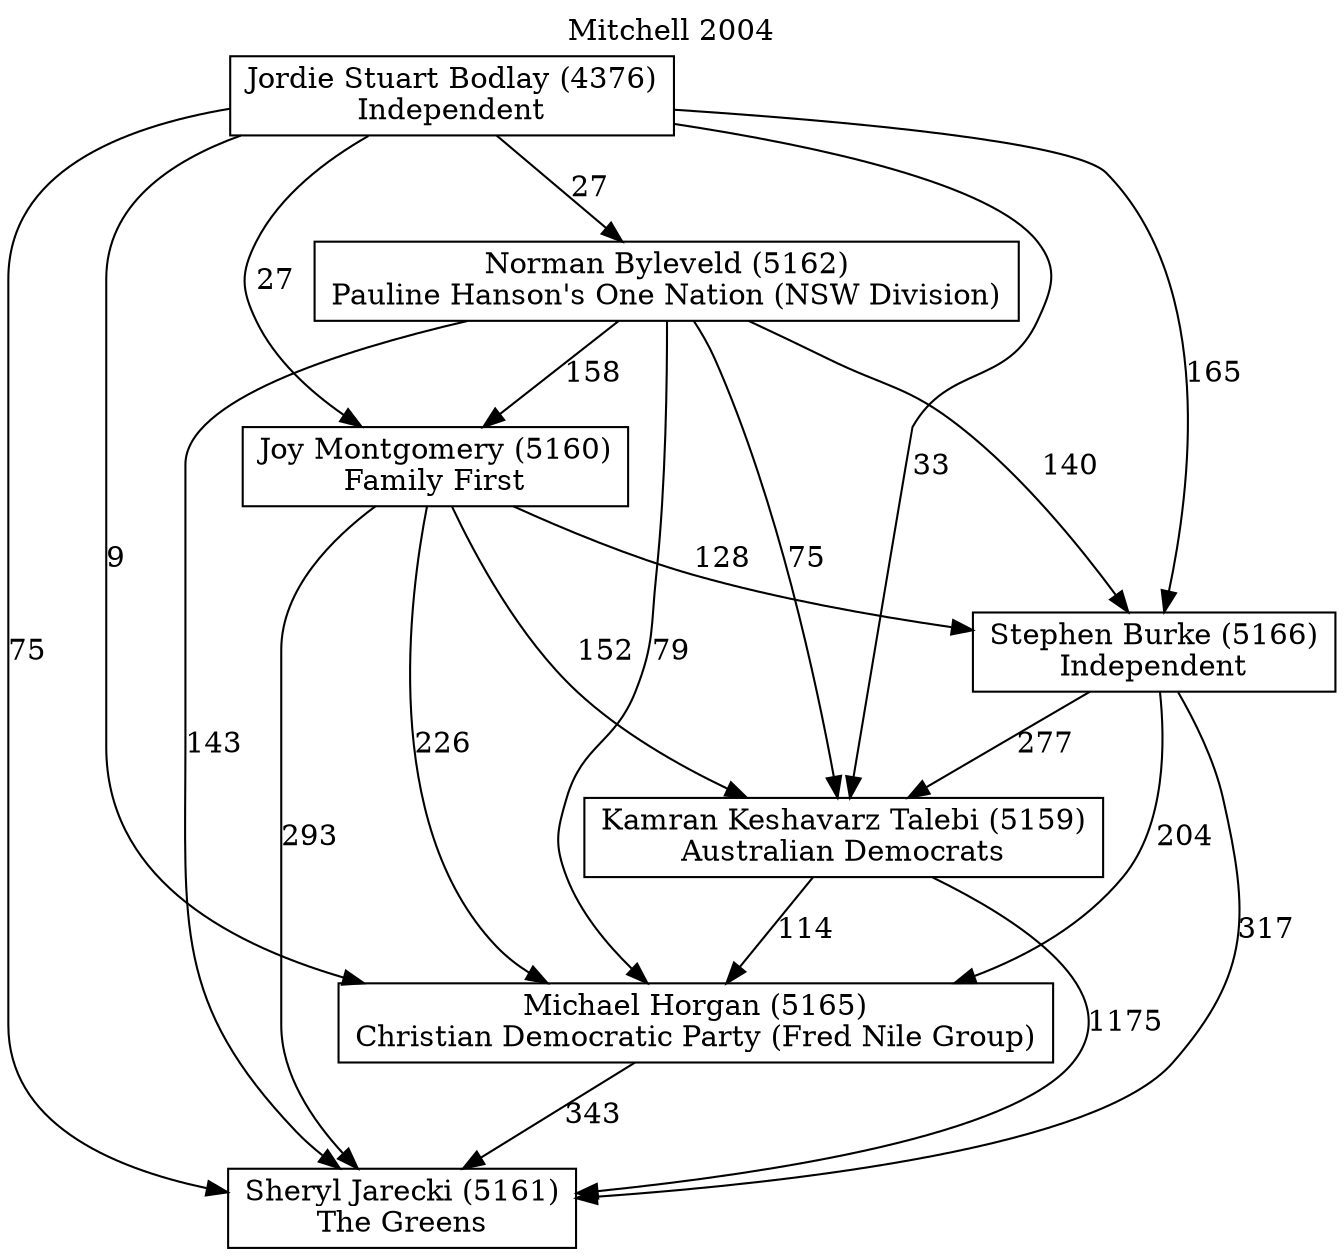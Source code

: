 // House preference flow
digraph "Sheryl Jarecki (5161)_Mitchell_2004" {
	graph [label="Mitchell 2004" labelloc=t mclimit=10]
	node [shape=box]
	"Sheryl Jarecki (5161)" [label="Sheryl Jarecki (5161)
The Greens"]
	"Michael Horgan (5165)" [label="Michael Horgan (5165)
Christian Democratic Party (Fred Nile Group)"]
	"Kamran Keshavarz Talebi (5159)" [label="Kamran Keshavarz Talebi (5159)
Australian Democrats"]
	"Stephen Burke (5166)" [label="Stephen Burke (5166)
Independent"]
	"Joy Montgomery (5160)" [label="Joy Montgomery (5160)
Family First"]
	"Norman Byleveld (5162)" [label="Norman Byleveld (5162)
Pauline Hanson's One Nation (NSW Division)"]
	"Jordie Stuart Bodlay (4376)" [label="Jordie Stuart Bodlay (4376)
Independent"]
	"Sheryl Jarecki (5161)" [label="Sheryl Jarecki (5161)
The Greens"]
	"Kamran Keshavarz Talebi (5159)" [label="Kamran Keshavarz Talebi (5159)
Australian Democrats"]
	"Stephen Burke (5166)" [label="Stephen Burke (5166)
Independent"]
	"Joy Montgomery (5160)" [label="Joy Montgomery (5160)
Family First"]
	"Norman Byleveld (5162)" [label="Norman Byleveld (5162)
Pauline Hanson's One Nation (NSW Division)"]
	"Jordie Stuart Bodlay (4376)" [label="Jordie Stuart Bodlay (4376)
Independent"]
	"Sheryl Jarecki (5161)" [label="Sheryl Jarecki (5161)
The Greens"]
	"Stephen Burke (5166)" [label="Stephen Burke (5166)
Independent"]
	"Joy Montgomery (5160)" [label="Joy Montgomery (5160)
Family First"]
	"Norman Byleveld (5162)" [label="Norman Byleveld (5162)
Pauline Hanson's One Nation (NSW Division)"]
	"Jordie Stuart Bodlay (4376)" [label="Jordie Stuart Bodlay (4376)
Independent"]
	"Sheryl Jarecki (5161)" [label="Sheryl Jarecki (5161)
The Greens"]
	"Joy Montgomery (5160)" [label="Joy Montgomery (5160)
Family First"]
	"Norman Byleveld (5162)" [label="Norman Byleveld (5162)
Pauline Hanson's One Nation (NSW Division)"]
	"Jordie Stuart Bodlay (4376)" [label="Jordie Stuart Bodlay (4376)
Independent"]
	"Sheryl Jarecki (5161)" [label="Sheryl Jarecki (5161)
The Greens"]
	"Norman Byleveld (5162)" [label="Norman Byleveld (5162)
Pauline Hanson's One Nation (NSW Division)"]
	"Jordie Stuart Bodlay (4376)" [label="Jordie Stuart Bodlay (4376)
Independent"]
	"Sheryl Jarecki (5161)" [label="Sheryl Jarecki (5161)
The Greens"]
	"Jordie Stuart Bodlay (4376)" [label="Jordie Stuart Bodlay (4376)
Independent"]
	"Jordie Stuart Bodlay (4376)" [label="Jordie Stuart Bodlay (4376)
Independent"]
	"Norman Byleveld (5162)" [label="Norman Byleveld (5162)
Pauline Hanson's One Nation (NSW Division)"]
	"Jordie Stuart Bodlay (4376)" [label="Jordie Stuart Bodlay (4376)
Independent"]
	"Jordie Stuart Bodlay (4376)" [label="Jordie Stuart Bodlay (4376)
Independent"]
	"Joy Montgomery (5160)" [label="Joy Montgomery (5160)
Family First"]
	"Norman Byleveld (5162)" [label="Norman Byleveld (5162)
Pauline Hanson's One Nation (NSW Division)"]
	"Jordie Stuart Bodlay (4376)" [label="Jordie Stuart Bodlay (4376)
Independent"]
	"Joy Montgomery (5160)" [label="Joy Montgomery (5160)
Family First"]
	"Jordie Stuart Bodlay (4376)" [label="Jordie Stuart Bodlay (4376)
Independent"]
	"Jordie Stuart Bodlay (4376)" [label="Jordie Stuart Bodlay (4376)
Independent"]
	"Norman Byleveld (5162)" [label="Norman Byleveld (5162)
Pauline Hanson's One Nation (NSW Division)"]
	"Jordie Stuart Bodlay (4376)" [label="Jordie Stuart Bodlay (4376)
Independent"]
	"Jordie Stuart Bodlay (4376)" [label="Jordie Stuart Bodlay (4376)
Independent"]
	"Stephen Burke (5166)" [label="Stephen Burke (5166)
Independent"]
	"Joy Montgomery (5160)" [label="Joy Montgomery (5160)
Family First"]
	"Norman Byleveld (5162)" [label="Norman Byleveld (5162)
Pauline Hanson's One Nation (NSW Division)"]
	"Jordie Stuart Bodlay (4376)" [label="Jordie Stuart Bodlay (4376)
Independent"]
	"Stephen Burke (5166)" [label="Stephen Burke (5166)
Independent"]
	"Norman Byleveld (5162)" [label="Norman Byleveld (5162)
Pauline Hanson's One Nation (NSW Division)"]
	"Jordie Stuart Bodlay (4376)" [label="Jordie Stuart Bodlay (4376)
Independent"]
	"Stephen Burke (5166)" [label="Stephen Burke (5166)
Independent"]
	"Jordie Stuart Bodlay (4376)" [label="Jordie Stuart Bodlay (4376)
Independent"]
	"Jordie Stuart Bodlay (4376)" [label="Jordie Stuart Bodlay (4376)
Independent"]
	"Norman Byleveld (5162)" [label="Norman Byleveld (5162)
Pauline Hanson's One Nation (NSW Division)"]
	"Jordie Stuart Bodlay (4376)" [label="Jordie Stuart Bodlay (4376)
Independent"]
	"Jordie Stuart Bodlay (4376)" [label="Jordie Stuart Bodlay (4376)
Independent"]
	"Joy Montgomery (5160)" [label="Joy Montgomery (5160)
Family First"]
	"Norman Byleveld (5162)" [label="Norman Byleveld (5162)
Pauline Hanson's One Nation (NSW Division)"]
	"Jordie Stuart Bodlay (4376)" [label="Jordie Stuart Bodlay (4376)
Independent"]
	"Joy Montgomery (5160)" [label="Joy Montgomery (5160)
Family First"]
	"Jordie Stuart Bodlay (4376)" [label="Jordie Stuart Bodlay (4376)
Independent"]
	"Jordie Stuart Bodlay (4376)" [label="Jordie Stuart Bodlay (4376)
Independent"]
	"Norman Byleveld (5162)" [label="Norman Byleveld (5162)
Pauline Hanson's One Nation (NSW Division)"]
	"Jordie Stuart Bodlay (4376)" [label="Jordie Stuart Bodlay (4376)
Independent"]
	"Jordie Stuart Bodlay (4376)" [label="Jordie Stuart Bodlay (4376)
Independent"]
	"Kamran Keshavarz Talebi (5159)" [label="Kamran Keshavarz Talebi (5159)
Australian Democrats"]
	"Stephen Burke (5166)" [label="Stephen Burke (5166)
Independent"]
	"Joy Montgomery (5160)" [label="Joy Montgomery (5160)
Family First"]
	"Norman Byleveld (5162)" [label="Norman Byleveld (5162)
Pauline Hanson's One Nation (NSW Division)"]
	"Jordie Stuart Bodlay (4376)" [label="Jordie Stuart Bodlay (4376)
Independent"]
	"Kamran Keshavarz Talebi (5159)" [label="Kamran Keshavarz Talebi (5159)
Australian Democrats"]
	"Joy Montgomery (5160)" [label="Joy Montgomery (5160)
Family First"]
	"Norman Byleveld (5162)" [label="Norman Byleveld (5162)
Pauline Hanson's One Nation (NSW Division)"]
	"Jordie Stuart Bodlay (4376)" [label="Jordie Stuart Bodlay (4376)
Independent"]
	"Kamran Keshavarz Talebi (5159)" [label="Kamran Keshavarz Talebi (5159)
Australian Democrats"]
	"Norman Byleveld (5162)" [label="Norman Byleveld (5162)
Pauline Hanson's One Nation (NSW Division)"]
	"Jordie Stuart Bodlay (4376)" [label="Jordie Stuart Bodlay (4376)
Independent"]
	"Kamran Keshavarz Talebi (5159)" [label="Kamran Keshavarz Talebi (5159)
Australian Democrats"]
	"Jordie Stuart Bodlay (4376)" [label="Jordie Stuart Bodlay (4376)
Independent"]
	"Jordie Stuart Bodlay (4376)" [label="Jordie Stuart Bodlay (4376)
Independent"]
	"Norman Byleveld (5162)" [label="Norman Byleveld (5162)
Pauline Hanson's One Nation (NSW Division)"]
	"Jordie Stuart Bodlay (4376)" [label="Jordie Stuart Bodlay (4376)
Independent"]
	"Jordie Stuart Bodlay (4376)" [label="Jordie Stuart Bodlay (4376)
Independent"]
	"Joy Montgomery (5160)" [label="Joy Montgomery (5160)
Family First"]
	"Norman Byleveld (5162)" [label="Norman Byleveld (5162)
Pauline Hanson's One Nation (NSW Division)"]
	"Jordie Stuart Bodlay (4376)" [label="Jordie Stuart Bodlay (4376)
Independent"]
	"Joy Montgomery (5160)" [label="Joy Montgomery (5160)
Family First"]
	"Jordie Stuart Bodlay (4376)" [label="Jordie Stuart Bodlay (4376)
Independent"]
	"Jordie Stuart Bodlay (4376)" [label="Jordie Stuart Bodlay (4376)
Independent"]
	"Norman Byleveld (5162)" [label="Norman Byleveld (5162)
Pauline Hanson's One Nation (NSW Division)"]
	"Jordie Stuart Bodlay (4376)" [label="Jordie Stuart Bodlay (4376)
Independent"]
	"Jordie Stuart Bodlay (4376)" [label="Jordie Stuart Bodlay (4376)
Independent"]
	"Stephen Burke (5166)" [label="Stephen Burke (5166)
Independent"]
	"Joy Montgomery (5160)" [label="Joy Montgomery (5160)
Family First"]
	"Norman Byleveld (5162)" [label="Norman Byleveld (5162)
Pauline Hanson's One Nation (NSW Division)"]
	"Jordie Stuart Bodlay (4376)" [label="Jordie Stuart Bodlay (4376)
Independent"]
	"Stephen Burke (5166)" [label="Stephen Burke (5166)
Independent"]
	"Norman Byleveld (5162)" [label="Norman Byleveld (5162)
Pauline Hanson's One Nation (NSW Division)"]
	"Jordie Stuart Bodlay (4376)" [label="Jordie Stuart Bodlay (4376)
Independent"]
	"Stephen Burke (5166)" [label="Stephen Burke (5166)
Independent"]
	"Jordie Stuart Bodlay (4376)" [label="Jordie Stuart Bodlay (4376)
Independent"]
	"Jordie Stuart Bodlay (4376)" [label="Jordie Stuart Bodlay (4376)
Independent"]
	"Norman Byleveld (5162)" [label="Norman Byleveld (5162)
Pauline Hanson's One Nation (NSW Division)"]
	"Jordie Stuart Bodlay (4376)" [label="Jordie Stuart Bodlay (4376)
Independent"]
	"Jordie Stuart Bodlay (4376)" [label="Jordie Stuart Bodlay (4376)
Independent"]
	"Joy Montgomery (5160)" [label="Joy Montgomery (5160)
Family First"]
	"Norman Byleveld (5162)" [label="Norman Byleveld (5162)
Pauline Hanson's One Nation (NSW Division)"]
	"Jordie Stuart Bodlay (4376)" [label="Jordie Stuart Bodlay (4376)
Independent"]
	"Joy Montgomery (5160)" [label="Joy Montgomery (5160)
Family First"]
	"Jordie Stuart Bodlay (4376)" [label="Jordie Stuart Bodlay (4376)
Independent"]
	"Jordie Stuart Bodlay (4376)" [label="Jordie Stuart Bodlay (4376)
Independent"]
	"Norman Byleveld (5162)" [label="Norman Byleveld (5162)
Pauline Hanson's One Nation (NSW Division)"]
	"Jordie Stuart Bodlay (4376)" [label="Jordie Stuart Bodlay (4376)
Independent"]
	"Jordie Stuart Bodlay (4376)" [label="Jordie Stuart Bodlay (4376)
Independent"]
	"Michael Horgan (5165)" [label="Michael Horgan (5165)
Christian Democratic Party (Fred Nile Group)"]
	"Kamran Keshavarz Talebi (5159)" [label="Kamran Keshavarz Talebi (5159)
Australian Democrats"]
	"Stephen Burke (5166)" [label="Stephen Burke (5166)
Independent"]
	"Joy Montgomery (5160)" [label="Joy Montgomery (5160)
Family First"]
	"Norman Byleveld (5162)" [label="Norman Byleveld (5162)
Pauline Hanson's One Nation (NSW Division)"]
	"Jordie Stuart Bodlay (4376)" [label="Jordie Stuart Bodlay (4376)
Independent"]
	"Michael Horgan (5165)" [label="Michael Horgan (5165)
Christian Democratic Party (Fred Nile Group)"]
	"Stephen Burke (5166)" [label="Stephen Burke (5166)
Independent"]
	"Joy Montgomery (5160)" [label="Joy Montgomery (5160)
Family First"]
	"Norman Byleveld (5162)" [label="Norman Byleveld (5162)
Pauline Hanson's One Nation (NSW Division)"]
	"Jordie Stuart Bodlay (4376)" [label="Jordie Stuart Bodlay (4376)
Independent"]
	"Michael Horgan (5165)" [label="Michael Horgan (5165)
Christian Democratic Party (Fred Nile Group)"]
	"Joy Montgomery (5160)" [label="Joy Montgomery (5160)
Family First"]
	"Norman Byleveld (5162)" [label="Norman Byleveld (5162)
Pauline Hanson's One Nation (NSW Division)"]
	"Jordie Stuart Bodlay (4376)" [label="Jordie Stuart Bodlay (4376)
Independent"]
	"Michael Horgan (5165)" [label="Michael Horgan (5165)
Christian Democratic Party (Fred Nile Group)"]
	"Norman Byleveld (5162)" [label="Norman Byleveld (5162)
Pauline Hanson's One Nation (NSW Division)"]
	"Jordie Stuart Bodlay (4376)" [label="Jordie Stuart Bodlay (4376)
Independent"]
	"Michael Horgan (5165)" [label="Michael Horgan (5165)
Christian Democratic Party (Fred Nile Group)"]
	"Jordie Stuart Bodlay (4376)" [label="Jordie Stuart Bodlay (4376)
Independent"]
	"Jordie Stuart Bodlay (4376)" [label="Jordie Stuart Bodlay (4376)
Independent"]
	"Norman Byleveld (5162)" [label="Norman Byleveld (5162)
Pauline Hanson's One Nation (NSW Division)"]
	"Jordie Stuart Bodlay (4376)" [label="Jordie Stuart Bodlay (4376)
Independent"]
	"Jordie Stuart Bodlay (4376)" [label="Jordie Stuart Bodlay (4376)
Independent"]
	"Joy Montgomery (5160)" [label="Joy Montgomery (5160)
Family First"]
	"Norman Byleveld (5162)" [label="Norman Byleveld (5162)
Pauline Hanson's One Nation (NSW Division)"]
	"Jordie Stuart Bodlay (4376)" [label="Jordie Stuart Bodlay (4376)
Independent"]
	"Joy Montgomery (5160)" [label="Joy Montgomery (5160)
Family First"]
	"Jordie Stuart Bodlay (4376)" [label="Jordie Stuart Bodlay (4376)
Independent"]
	"Jordie Stuart Bodlay (4376)" [label="Jordie Stuart Bodlay (4376)
Independent"]
	"Norman Byleveld (5162)" [label="Norman Byleveld (5162)
Pauline Hanson's One Nation (NSW Division)"]
	"Jordie Stuart Bodlay (4376)" [label="Jordie Stuart Bodlay (4376)
Independent"]
	"Jordie Stuart Bodlay (4376)" [label="Jordie Stuart Bodlay (4376)
Independent"]
	"Stephen Burke (5166)" [label="Stephen Burke (5166)
Independent"]
	"Joy Montgomery (5160)" [label="Joy Montgomery (5160)
Family First"]
	"Norman Byleveld (5162)" [label="Norman Byleveld (5162)
Pauline Hanson's One Nation (NSW Division)"]
	"Jordie Stuart Bodlay (4376)" [label="Jordie Stuart Bodlay (4376)
Independent"]
	"Stephen Burke (5166)" [label="Stephen Burke (5166)
Independent"]
	"Norman Byleveld (5162)" [label="Norman Byleveld (5162)
Pauline Hanson's One Nation (NSW Division)"]
	"Jordie Stuart Bodlay (4376)" [label="Jordie Stuart Bodlay (4376)
Independent"]
	"Stephen Burke (5166)" [label="Stephen Burke (5166)
Independent"]
	"Jordie Stuart Bodlay (4376)" [label="Jordie Stuart Bodlay (4376)
Independent"]
	"Jordie Stuart Bodlay (4376)" [label="Jordie Stuart Bodlay (4376)
Independent"]
	"Norman Byleveld (5162)" [label="Norman Byleveld (5162)
Pauline Hanson's One Nation (NSW Division)"]
	"Jordie Stuart Bodlay (4376)" [label="Jordie Stuart Bodlay (4376)
Independent"]
	"Jordie Stuart Bodlay (4376)" [label="Jordie Stuart Bodlay (4376)
Independent"]
	"Joy Montgomery (5160)" [label="Joy Montgomery (5160)
Family First"]
	"Norman Byleveld (5162)" [label="Norman Byleveld (5162)
Pauline Hanson's One Nation (NSW Division)"]
	"Jordie Stuart Bodlay (4376)" [label="Jordie Stuart Bodlay (4376)
Independent"]
	"Joy Montgomery (5160)" [label="Joy Montgomery (5160)
Family First"]
	"Jordie Stuart Bodlay (4376)" [label="Jordie Stuart Bodlay (4376)
Independent"]
	"Jordie Stuart Bodlay (4376)" [label="Jordie Stuart Bodlay (4376)
Independent"]
	"Norman Byleveld (5162)" [label="Norman Byleveld (5162)
Pauline Hanson's One Nation (NSW Division)"]
	"Jordie Stuart Bodlay (4376)" [label="Jordie Stuart Bodlay (4376)
Independent"]
	"Jordie Stuart Bodlay (4376)" [label="Jordie Stuart Bodlay (4376)
Independent"]
	"Kamran Keshavarz Talebi (5159)" [label="Kamran Keshavarz Talebi (5159)
Australian Democrats"]
	"Stephen Burke (5166)" [label="Stephen Burke (5166)
Independent"]
	"Joy Montgomery (5160)" [label="Joy Montgomery (5160)
Family First"]
	"Norman Byleveld (5162)" [label="Norman Byleveld (5162)
Pauline Hanson's One Nation (NSW Division)"]
	"Jordie Stuart Bodlay (4376)" [label="Jordie Stuart Bodlay (4376)
Independent"]
	"Kamran Keshavarz Talebi (5159)" [label="Kamran Keshavarz Talebi (5159)
Australian Democrats"]
	"Joy Montgomery (5160)" [label="Joy Montgomery (5160)
Family First"]
	"Norman Byleveld (5162)" [label="Norman Byleveld (5162)
Pauline Hanson's One Nation (NSW Division)"]
	"Jordie Stuart Bodlay (4376)" [label="Jordie Stuart Bodlay (4376)
Independent"]
	"Kamran Keshavarz Talebi (5159)" [label="Kamran Keshavarz Talebi (5159)
Australian Democrats"]
	"Norman Byleveld (5162)" [label="Norman Byleveld (5162)
Pauline Hanson's One Nation (NSW Division)"]
	"Jordie Stuart Bodlay (4376)" [label="Jordie Stuart Bodlay (4376)
Independent"]
	"Kamran Keshavarz Talebi (5159)" [label="Kamran Keshavarz Talebi (5159)
Australian Democrats"]
	"Jordie Stuart Bodlay (4376)" [label="Jordie Stuart Bodlay (4376)
Independent"]
	"Jordie Stuart Bodlay (4376)" [label="Jordie Stuart Bodlay (4376)
Independent"]
	"Norman Byleveld (5162)" [label="Norman Byleveld (5162)
Pauline Hanson's One Nation (NSW Division)"]
	"Jordie Stuart Bodlay (4376)" [label="Jordie Stuart Bodlay (4376)
Independent"]
	"Jordie Stuart Bodlay (4376)" [label="Jordie Stuart Bodlay (4376)
Independent"]
	"Joy Montgomery (5160)" [label="Joy Montgomery (5160)
Family First"]
	"Norman Byleveld (5162)" [label="Norman Byleveld (5162)
Pauline Hanson's One Nation (NSW Division)"]
	"Jordie Stuart Bodlay (4376)" [label="Jordie Stuart Bodlay (4376)
Independent"]
	"Joy Montgomery (5160)" [label="Joy Montgomery (5160)
Family First"]
	"Jordie Stuart Bodlay (4376)" [label="Jordie Stuart Bodlay (4376)
Independent"]
	"Jordie Stuart Bodlay (4376)" [label="Jordie Stuart Bodlay (4376)
Independent"]
	"Norman Byleveld (5162)" [label="Norman Byleveld (5162)
Pauline Hanson's One Nation (NSW Division)"]
	"Jordie Stuart Bodlay (4376)" [label="Jordie Stuart Bodlay (4376)
Independent"]
	"Jordie Stuart Bodlay (4376)" [label="Jordie Stuart Bodlay (4376)
Independent"]
	"Stephen Burke (5166)" [label="Stephen Burke (5166)
Independent"]
	"Joy Montgomery (5160)" [label="Joy Montgomery (5160)
Family First"]
	"Norman Byleveld (5162)" [label="Norman Byleveld (5162)
Pauline Hanson's One Nation (NSW Division)"]
	"Jordie Stuart Bodlay (4376)" [label="Jordie Stuart Bodlay (4376)
Independent"]
	"Stephen Burke (5166)" [label="Stephen Burke (5166)
Independent"]
	"Norman Byleveld (5162)" [label="Norman Byleveld (5162)
Pauline Hanson's One Nation (NSW Division)"]
	"Jordie Stuart Bodlay (4376)" [label="Jordie Stuart Bodlay (4376)
Independent"]
	"Stephen Burke (5166)" [label="Stephen Burke (5166)
Independent"]
	"Jordie Stuart Bodlay (4376)" [label="Jordie Stuart Bodlay (4376)
Independent"]
	"Jordie Stuart Bodlay (4376)" [label="Jordie Stuart Bodlay (4376)
Independent"]
	"Norman Byleveld (5162)" [label="Norman Byleveld (5162)
Pauline Hanson's One Nation (NSW Division)"]
	"Jordie Stuart Bodlay (4376)" [label="Jordie Stuart Bodlay (4376)
Independent"]
	"Jordie Stuart Bodlay (4376)" [label="Jordie Stuart Bodlay (4376)
Independent"]
	"Joy Montgomery (5160)" [label="Joy Montgomery (5160)
Family First"]
	"Norman Byleveld (5162)" [label="Norman Byleveld (5162)
Pauline Hanson's One Nation (NSW Division)"]
	"Jordie Stuart Bodlay (4376)" [label="Jordie Stuart Bodlay (4376)
Independent"]
	"Joy Montgomery (5160)" [label="Joy Montgomery (5160)
Family First"]
	"Jordie Stuart Bodlay (4376)" [label="Jordie Stuart Bodlay (4376)
Independent"]
	"Jordie Stuart Bodlay (4376)" [label="Jordie Stuart Bodlay (4376)
Independent"]
	"Norman Byleveld (5162)" [label="Norman Byleveld (5162)
Pauline Hanson's One Nation (NSW Division)"]
	"Jordie Stuart Bodlay (4376)" [label="Jordie Stuart Bodlay (4376)
Independent"]
	"Jordie Stuart Bodlay (4376)" [label="Jordie Stuart Bodlay (4376)
Independent"]
	"Michael Horgan (5165)" -> "Sheryl Jarecki (5161)" [label=343]
	"Kamran Keshavarz Talebi (5159)" -> "Michael Horgan (5165)" [label=114]
	"Stephen Burke (5166)" -> "Kamran Keshavarz Talebi (5159)" [label=277]
	"Joy Montgomery (5160)" -> "Stephen Burke (5166)" [label=128]
	"Norman Byleveld (5162)" -> "Joy Montgomery (5160)" [label=158]
	"Jordie Stuart Bodlay (4376)" -> "Norman Byleveld (5162)" [label=27]
	"Kamran Keshavarz Talebi (5159)" -> "Sheryl Jarecki (5161)" [label=1175]
	"Stephen Burke (5166)" -> "Sheryl Jarecki (5161)" [label=317]
	"Joy Montgomery (5160)" -> "Sheryl Jarecki (5161)" [label=293]
	"Norman Byleveld (5162)" -> "Sheryl Jarecki (5161)" [label=143]
	"Jordie Stuart Bodlay (4376)" -> "Sheryl Jarecki (5161)" [label=75]
	"Jordie Stuart Bodlay (4376)" -> "Joy Montgomery (5160)" [label=27]
	"Norman Byleveld (5162)" -> "Stephen Burke (5166)" [label=140]
	"Jordie Stuart Bodlay (4376)" -> "Stephen Burke (5166)" [label=165]
	"Joy Montgomery (5160)" -> "Kamran Keshavarz Talebi (5159)" [label=152]
	"Norman Byleveld (5162)" -> "Kamran Keshavarz Talebi (5159)" [label=75]
	"Jordie Stuart Bodlay (4376)" -> "Kamran Keshavarz Talebi (5159)" [label=33]
	"Stephen Burke (5166)" -> "Michael Horgan (5165)" [label=204]
	"Joy Montgomery (5160)" -> "Michael Horgan (5165)" [label=226]
	"Norman Byleveld (5162)" -> "Michael Horgan (5165)" [label=79]
	"Jordie Stuart Bodlay (4376)" -> "Michael Horgan (5165)" [label=9]
}
